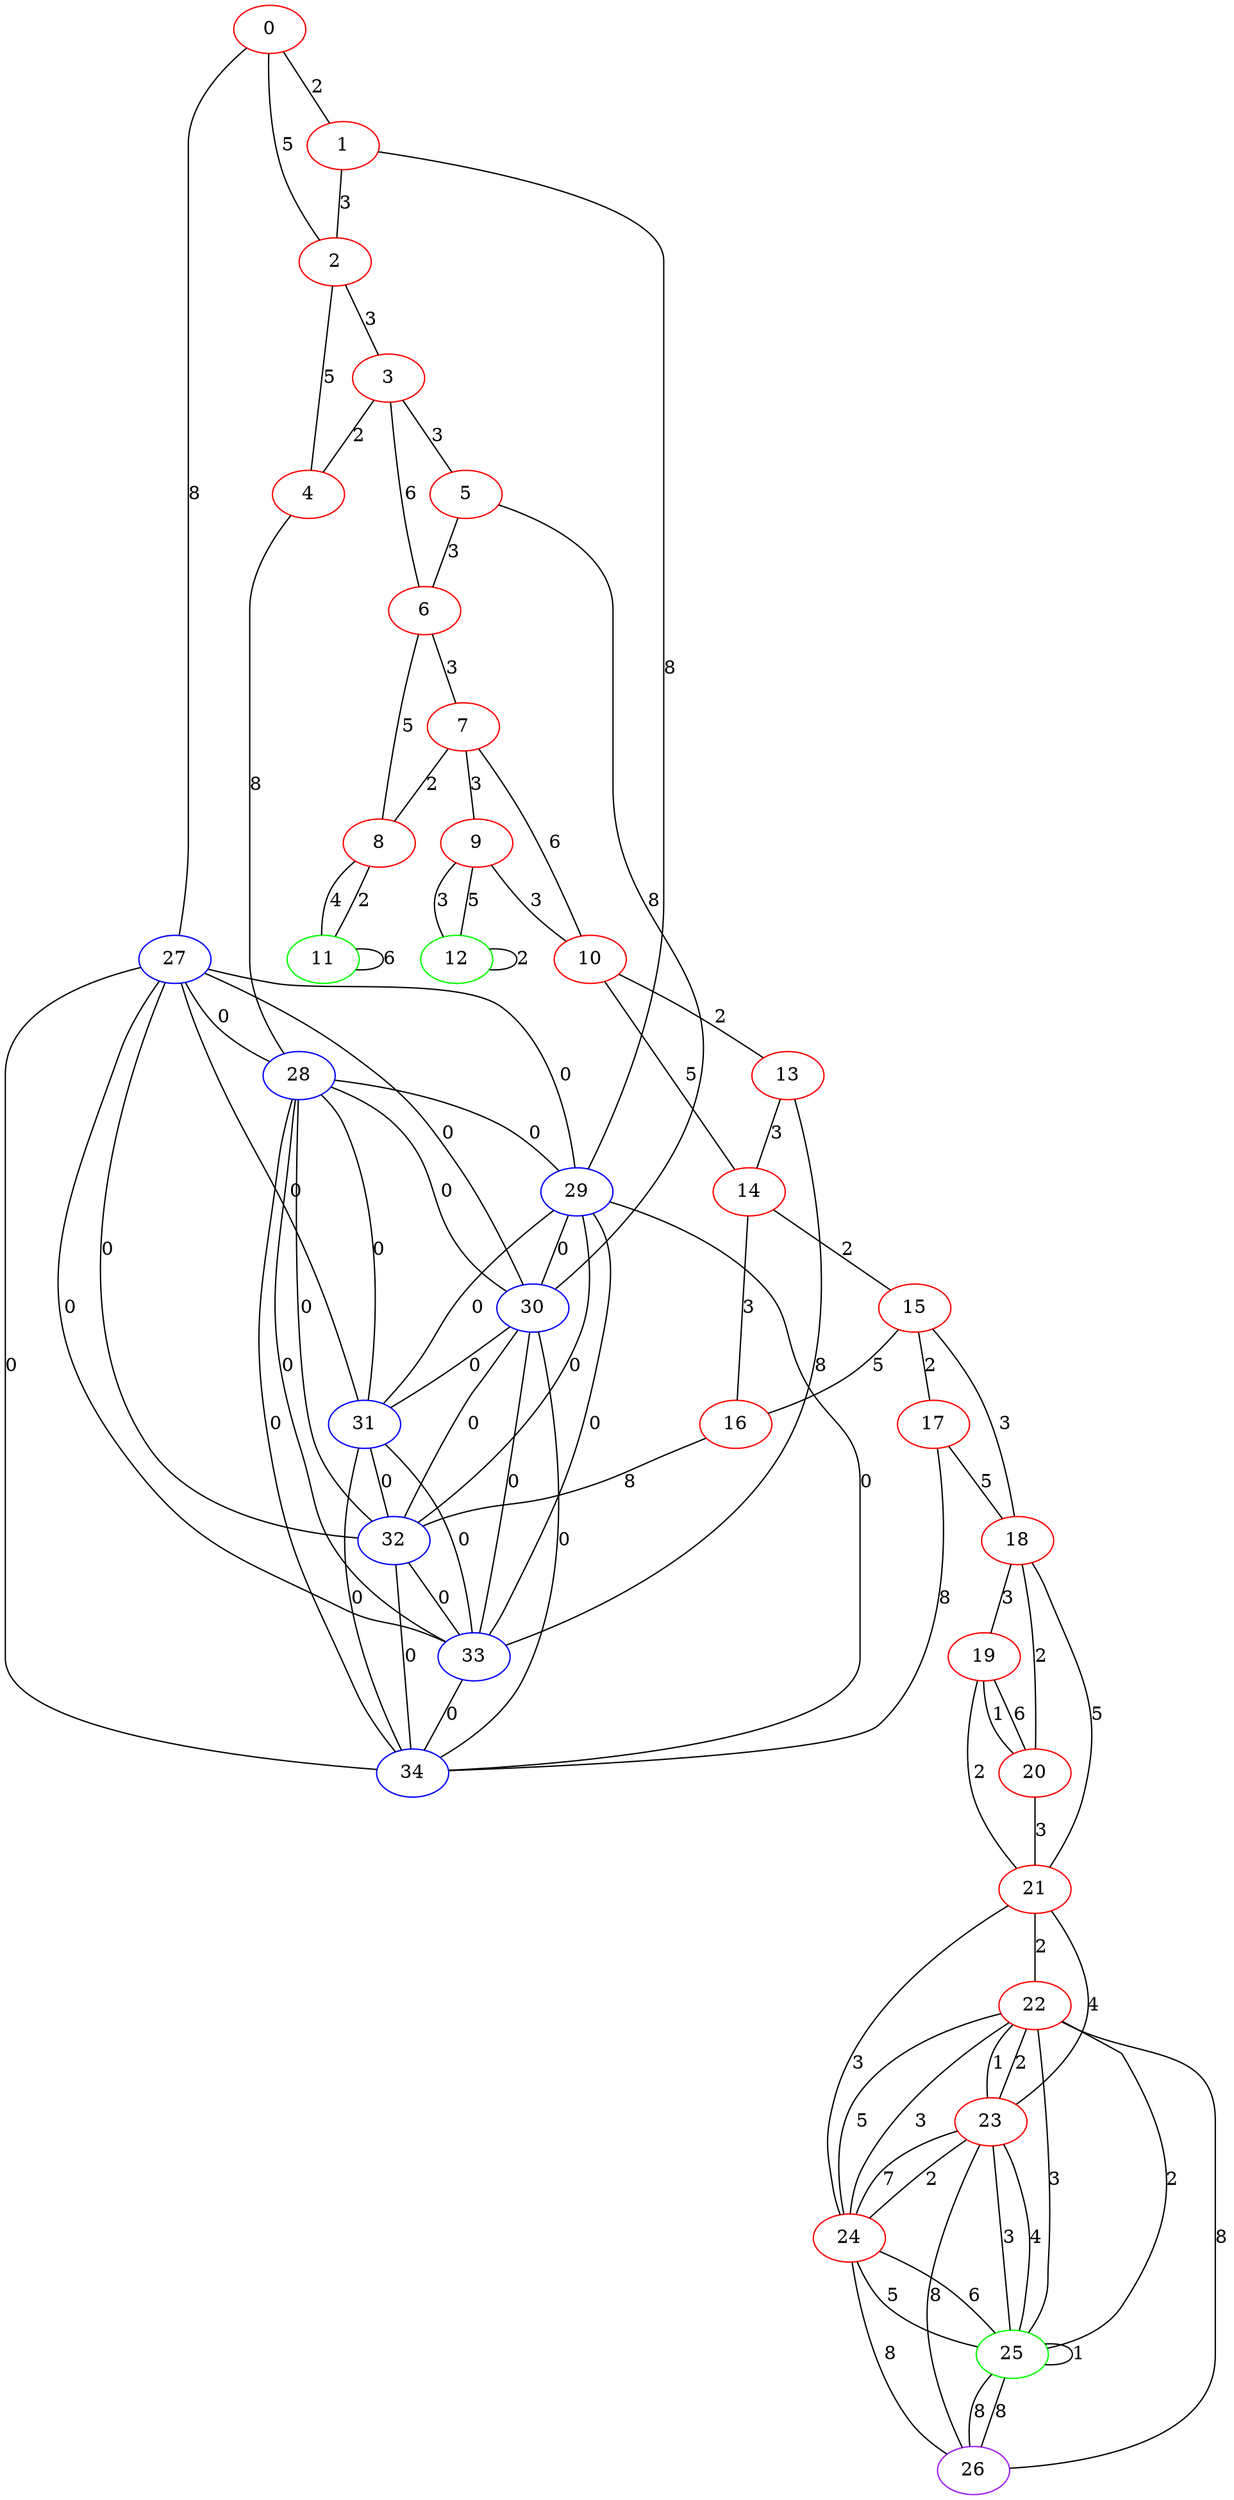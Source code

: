 graph "" {
0 [color=red, weight=1];
1 [color=red, weight=1];
2 [color=red, weight=1];
3 [color=red, weight=1];
4 [color=red, weight=1];
5 [color=red, weight=1];
6 [color=red, weight=1];
7 [color=red, weight=1];
8 [color=red, weight=1];
9 [color=red, weight=1];
10 [color=red, weight=1];
11 [color=green, weight=2];
12 [color=green, weight=2];
13 [color=red, weight=1];
14 [color=red, weight=1];
15 [color=red, weight=1];
16 [color=red, weight=1];
17 [color=red, weight=1];
18 [color=red, weight=1];
19 [color=red, weight=1];
20 [color=red, weight=1];
21 [color=red, weight=1];
22 [color=red, weight=1];
23 [color=red, weight=1];
24 [color=red, weight=1];
25 [color=green, weight=2];
26 [color=purple, weight=4];
27 [color=blue, weight=3];
28 [color=blue, weight=3];
29 [color=blue, weight=3];
30 [color=blue, weight=3];
31 [color=blue, weight=3];
32 [color=blue, weight=3];
33 [color=blue, weight=3];
34 [color=blue, weight=3];
0 -- 1  [key=0, label=2];
0 -- 2  [key=0, label=5];
0 -- 27  [key=0, label=8];
1 -- 2  [key=0, label=3];
1 -- 29  [key=0, label=8];
2 -- 3  [key=0, label=3];
2 -- 4  [key=0, label=5];
3 -- 4  [key=0, label=2];
3 -- 5  [key=0, label=3];
3 -- 6  [key=0, label=6];
4 -- 28  [key=0, label=8];
5 -- 30  [key=0, label=8];
5 -- 6  [key=0, label=3];
6 -- 8  [key=0, label=5];
6 -- 7  [key=0, label=3];
7 -- 8  [key=0, label=2];
7 -- 9  [key=0, label=3];
7 -- 10  [key=0, label=6];
8 -- 11  [key=0, label=2];
8 -- 11  [key=1, label=4];
9 -- 10  [key=0, label=3];
9 -- 12  [key=0, label=3];
9 -- 12  [key=1, label=5];
10 -- 13  [key=0, label=2];
10 -- 14  [key=0, label=5];
11 -- 11  [key=0, label=6];
12 -- 12  [key=0, label=2];
13 -- 33  [key=0, label=8];
13 -- 14  [key=0, label=3];
14 -- 16  [key=0, label=3];
14 -- 15  [key=0, label=2];
15 -- 16  [key=0, label=5];
15 -- 17  [key=0, label=2];
15 -- 18  [key=0, label=3];
16 -- 32  [key=0, label=8];
17 -- 18  [key=0, label=5];
17 -- 34  [key=0, label=8];
18 -- 19  [key=0, label=3];
18 -- 20  [key=0, label=2];
18 -- 21  [key=0, label=5];
19 -- 20  [key=0, label=1];
19 -- 20  [key=1, label=6];
19 -- 21  [key=0, label=2];
20 -- 21  [key=0, label=3];
21 -- 22  [key=0, label=2];
21 -- 23  [key=0, label=4];
21 -- 24  [key=0, label=3];
22 -- 24  [key=0, label=3];
22 -- 24  [key=1, label=5];
22 -- 25  [key=0, label=2];
22 -- 25  [key=1, label=3];
22 -- 26  [key=0, label=8];
22 -- 23  [key=0, label=1];
22 -- 23  [key=1, label=2];
23 -- 24  [key=0, label=2];
23 -- 24  [key=1, label=7];
23 -- 25  [key=0, label=3];
23 -- 25  [key=1, label=4];
23 -- 26  [key=0, label=8];
24 -- 25  [key=0, label=5];
24 -- 25  [key=1, label=6];
24 -- 26  [key=0, label=8];
25 -- 25  [key=0, label=1];
25 -- 26  [key=0, label=8];
25 -- 26  [key=1, label=8];
27 -- 32  [key=0, label=0];
27 -- 34  [key=0, label=0];
27 -- 33  [key=0, label=0];
27 -- 28  [key=0, label=0];
27 -- 29  [key=0, label=0];
27 -- 30  [key=0, label=0];
27 -- 31  [key=0, label=0];
28 -- 32  [key=0, label=0];
28 -- 33  [key=0, label=0];
28 -- 34  [key=0, label=0];
28 -- 29  [key=0, label=0];
28 -- 30  [key=0, label=0];
28 -- 31  [key=0, label=0];
29 -- 32  [key=0, label=0];
29 -- 34  [key=0, label=0];
29 -- 33  [key=0, label=0];
29 -- 30  [key=0, label=0];
29 -- 31  [key=0, label=0];
30 -- 32  [key=0, label=0];
30 -- 33  [key=0, label=0];
30 -- 34  [key=0, label=0];
30 -- 31  [key=0, label=0];
31 -- 32  [key=0, label=0];
31 -- 33  [key=0, label=0];
31 -- 34  [key=0, label=0];
32 -- 33  [key=0, label=0];
32 -- 34  [key=0, label=0];
33 -- 34  [key=0, label=0];
}
